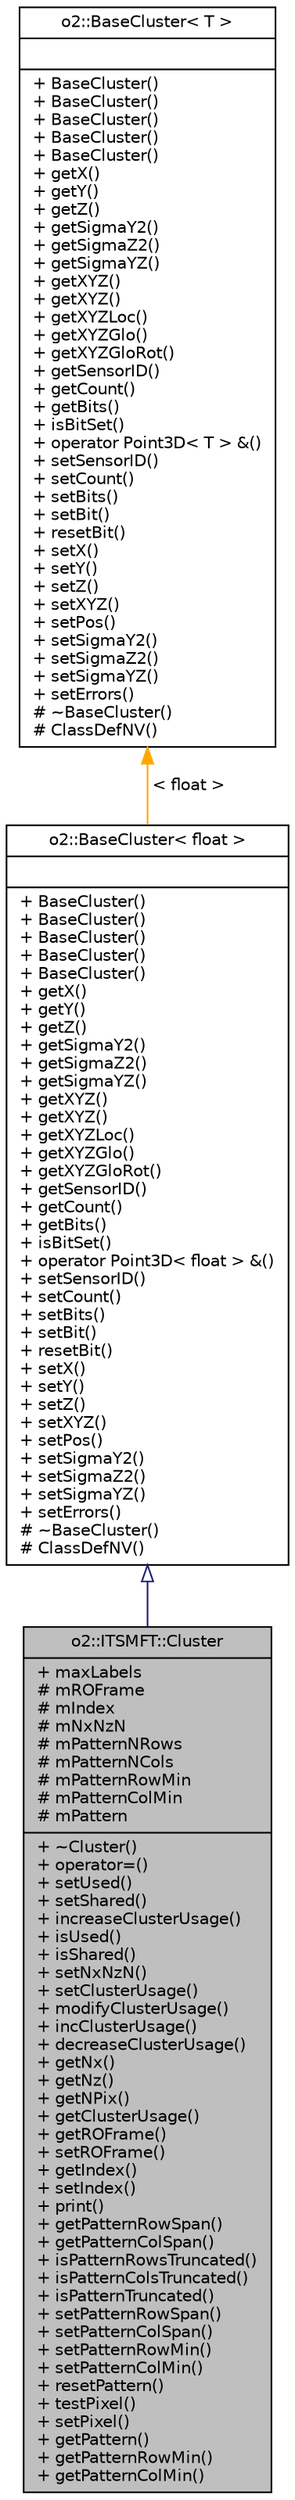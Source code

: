 digraph "o2::ITSMFT::Cluster"
{
 // INTERACTIVE_SVG=YES
  bgcolor="transparent";
  edge [fontname="Helvetica",fontsize="10",labelfontname="Helvetica",labelfontsize="10"];
  node [fontname="Helvetica",fontsize="10",shape=record];
  Node1 [label="{o2::ITSMFT::Cluster\n|+ maxLabels\l# mROFrame\l# mIndex\l# mNxNzN\l# mPatternNRows\l# mPatternNCols\l# mPatternRowMin\l# mPatternColMin\l# mPattern\l|+ ~Cluster()\l+ operator=()\l+ setUsed()\l+ setShared()\l+ increaseClusterUsage()\l+ isUsed()\l+ isShared()\l+ setNxNzN()\l+ setClusterUsage()\l+ modifyClusterUsage()\l+ incClusterUsage()\l+ decreaseClusterUsage()\l+ getNx()\l+ getNz()\l+ getNPix()\l+ getClusterUsage()\l+ getROFrame()\l+ setROFrame()\l+ getIndex()\l+ setIndex()\l+ print()\l+ getPatternRowSpan()\l+ getPatternColSpan()\l+ isPatternRowsTruncated()\l+ isPatternColsTruncated()\l+ isPatternTruncated()\l+ setPatternRowSpan()\l+ setPatternColSpan()\l+ setPatternRowMin()\l+ setPatternColMin()\l+ resetPattern()\l+ testPixel()\l+ setPixel()\l+ getPattern()\l+ getPatternRowMin()\l+ getPatternColMin()\l}",height=0.2,width=0.4,color="black", fillcolor="grey75", style="filled" fontcolor="black"];
  Node2 -> Node1 [dir="back",color="midnightblue",fontsize="10",style="solid",arrowtail="onormal",fontname="Helvetica"];
  Node2 [label="{o2::BaseCluster\< float \>\n||+ BaseCluster()\l+ BaseCluster()\l+ BaseCluster()\l+ BaseCluster()\l+ BaseCluster()\l+ getX()\l+ getY()\l+ getZ()\l+ getSigmaY2()\l+ getSigmaZ2()\l+ getSigmaYZ()\l+ getXYZ()\l+ getXYZ()\l+ getXYZLoc()\l+ getXYZGlo()\l+ getXYZGloRot()\l+ getSensorID()\l+ getCount()\l+ getBits()\l+ isBitSet()\l+ operator Point3D\< float \> &()\l+ setSensorID()\l+ setCount()\l+ setBits()\l+ setBit()\l+ resetBit()\l+ setX()\l+ setY()\l+ setZ()\l+ setXYZ()\l+ setPos()\l+ setSigmaY2()\l+ setSigmaZ2()\l+ setSigmaYZ()\l+ setErrors()\l# ~BaseCluster()\l# ClassDefNV()\l}",height=0.2,width=0.4,color="black",URL="$da/d30/classo2_1_1BaseCluster.html"];
  Node3 -> Node2 [dir="back",color="orange",fontsize="10",style="solid",label=" \< float \>" ,fontname="Helvetica"];
  Node3 [label="{o2::BaseCluster\< T \>\n||+ BaseCluster()\l+ BaseCluster()\l+ BaseCluster()\l+ BaseCluster()\l+ BaseCluster()\l+ getX()\l+ getY()\l+ getZ()\l+ getSigmaY2()\l+ getSigmaZ2()\l+ getSigmaYZ()\l+ getXYZ()\l+ getXYZ()\l+ getXYZLoc()\l+ getXYZGlo()\l+ getXYZGloRot()\l+ getSensorID()\l+ getCount()\l+ getBits()\l+ isBitSet()\l+ operator Point3D\< T \> &()\l+ setSensorID()\l+ setCount()\l+ setBits()\l+ setBit()\l+ resetBit()\l+ setX()\l+ setY()\l+ setZ()\l+ setXYZ()\l+ setPos()\l+ setSigmaY2()\l+ setSigmaZ2()\l+ setSigmaYZ()\l+ setErrors()\l# ~BaseCluster()\l# ClassDefNV()\l}",height=0.2,width=0.4,color="black",URL="$da/d30/classo2_1_1BaseCluster.html"];
}
